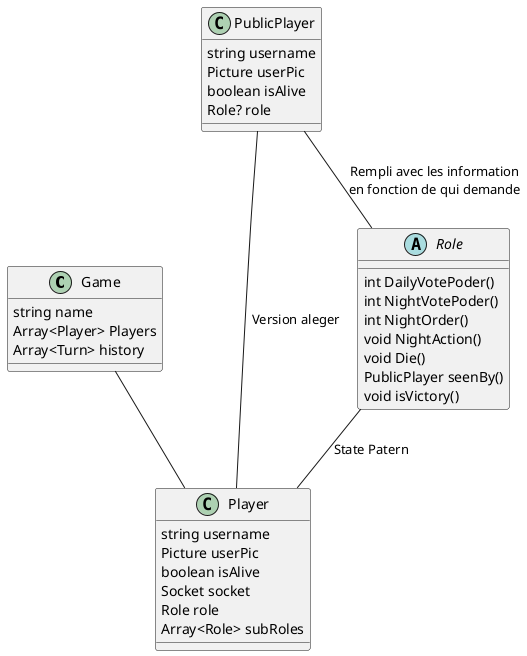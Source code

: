 @startuml

class Game{
  string name
  Array<Player> Players
  Array<Turn> history
}


class Player{
  string username
  Picture userPic
  boolean isAlive
  Socket socket
  Role role
  Array<Role> subRoles
}
abstract Role {
  int DailyVotePoder()
  int NightVotePoder()
  int NightOrder()
  void NightAction()
  void Die()
  PublicPlayer seenBy()
  void isVictory()
}

class PublicPlayer{
  string username
  Picture userPic
  boolean isAlive
  Role? role
}

Role -- Player : "State Patern"
Game -- Player
PublicPlayer -- Role : Rempli avec les information\nen fonction de qui demande
PublicPlayer -- Player : Version aleger
@enduml